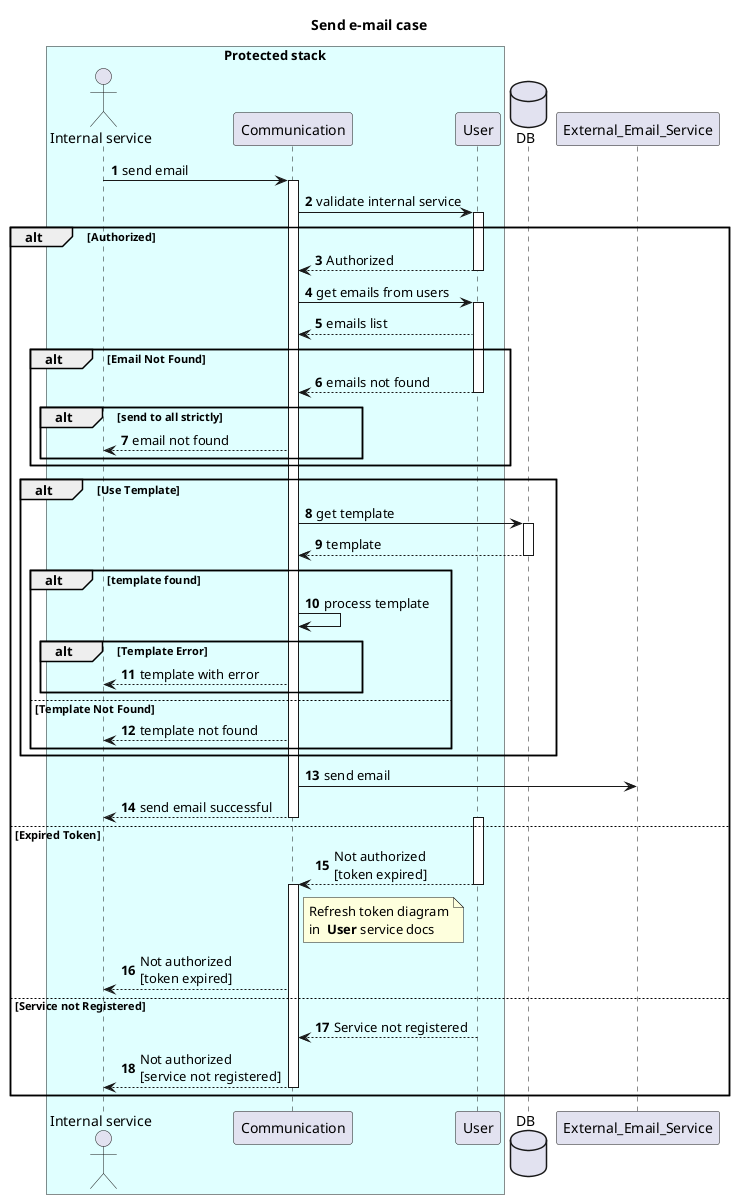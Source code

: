 @startuml
autonumber
title "Send e-mail case"

box "Protected stack" #LightCyan

actor "Internal service" as client
participant Communication
participant User
end box
database DB
participant External_Email_Service


client -> Communication: send email
activate Communication
Communication -> User: validate internal service
activate User
alt Authorized
  User --> Communication: Authorized
  deactivate User
  Communication -> User: get emails from users
  activate User
  User --> Communication: emails list
  alt Email Not Found
    User --> Communication: emails not found
    alt send to all strictly
      deactivate User
      Communication --> client: email not found
    end
  end
  alt Use Template
    Communication -> DB : get template
    activate DB
    DB --> Communication : template
    deactivate DB
    alt template found
      Communication -> Communication : process template
      alt Template Error
        Communication --> client : template with error
      end
    else Template Not Found
      Communication --> client : template not found
    end
  end
  Communication -> External_Email_Service : send email
  Communication --> client : send email successful
  deactivate Communication
else Expired Token
  activate User
  User --> Communication : Not authorized \n[token expired]
  deactivate User
  activate Communication
  note right of Communication
    Refresh token diagram
    in  **User** service docs
  end note
  Communication --> client : Not authorized \n[token expired]
else Service not Registered
  User --> Communication : Service not registered
  Communication --> client : Not authorized \n[service not registered]
  deactivate Communication
end
@enduml